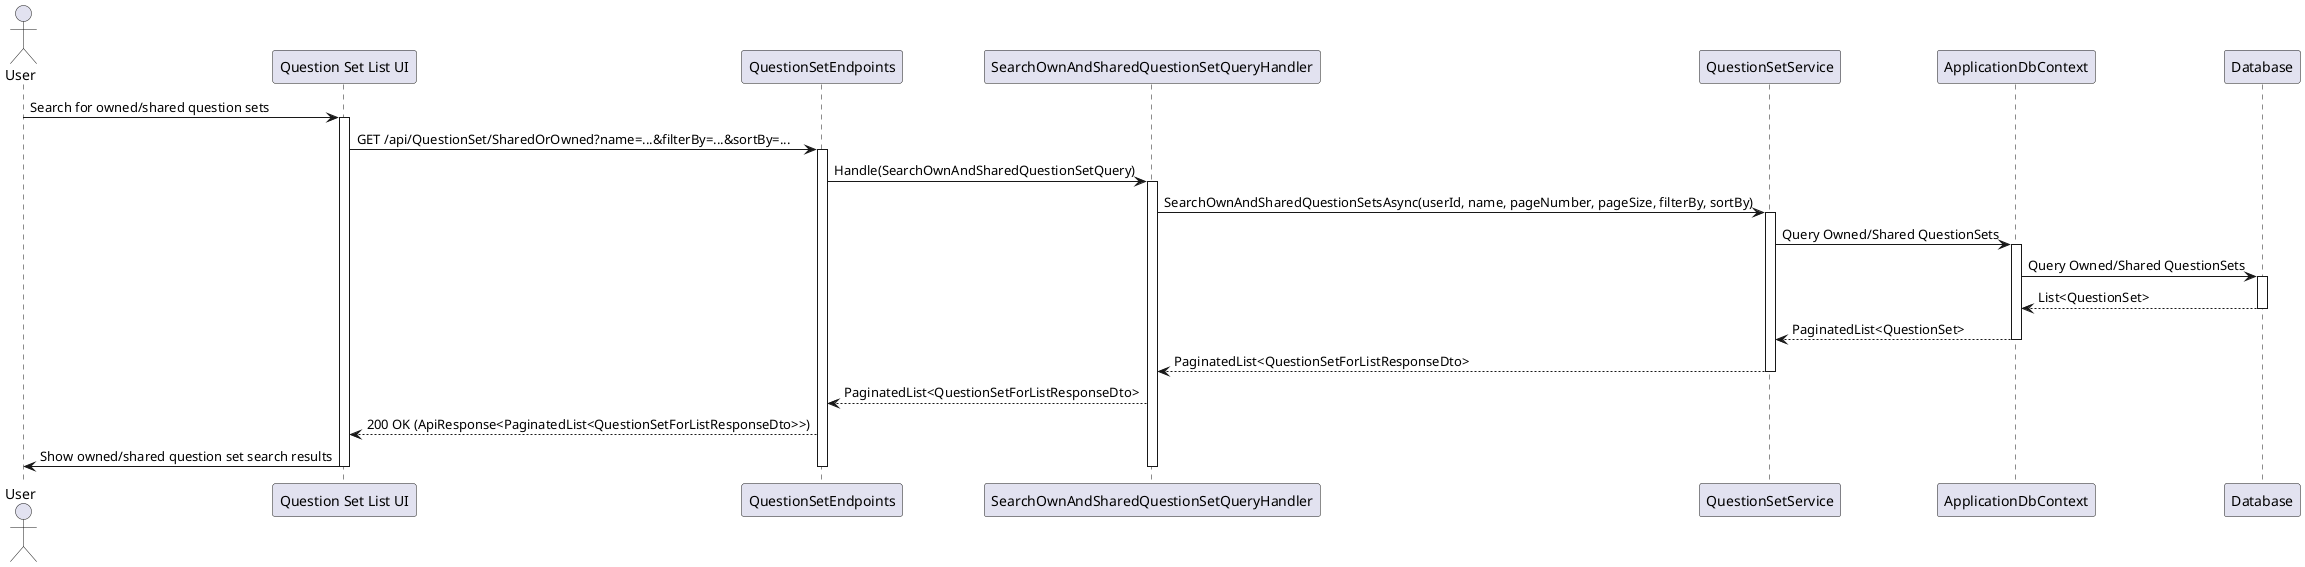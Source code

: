 @startuml
actor User
participant "Question Set List UI" as UI
participant QuestionSetEndpoints
participant SearchOwnAndSharedQuestionSetQueryHandler as Handler
participant QuestionSetService
participant ApplicationDbContext
participant Database

User -> UI : Search for owned/shared question sets
activate UI
UI -> QuestionSetEndpoints : GET /api/QuestionSet/SharedOrOwned?name=...&filterBy=...&sortBy=...
activate QuestionSetEndpoints
QuestionSetEndpoints -> Handler : Handle(SearchOwnAndSharedQuestionSetQuery)
activate Handler
Handler -> QuestionSetService : SearchOwnAndSharedQuestionSetsAsync(userId, name, pageNumber, pageSize, filterBy, sortBy)
activate QuestionSetService
QuestionSetService -> ApplicationDbContext : Query Owned/Shared QuestionSets
activate ApplicationDbContext
ApplicationDbContext -> Database : Query Owned/Shared QuestionSets
activate Database
Database --> ApplicationDbContext : List<QuestionSet>
deactivate Database
ApplicationDbContext --> QuestionSetService : PaginatedList<QuestionSet>
deactivate ApplicationDbContext
QuestionSetService --> Handler : PaginatedList<QuestionSetForListResponseDto>
deactivate QuestionSetService
Handler --> QuestionSetEndpoints : PaginatedList<QuestionSetForListResponseDto>
QuestionSetEndpoints --> UI : 200 OK (ApiResponse<PaginatedList<QuestionSetForListResponseDto>>)
UI -> User : Show owned/shared question set search results
deactivate Handler
deactivate QuestionSetEndpoints
deactivate UI
@enduml